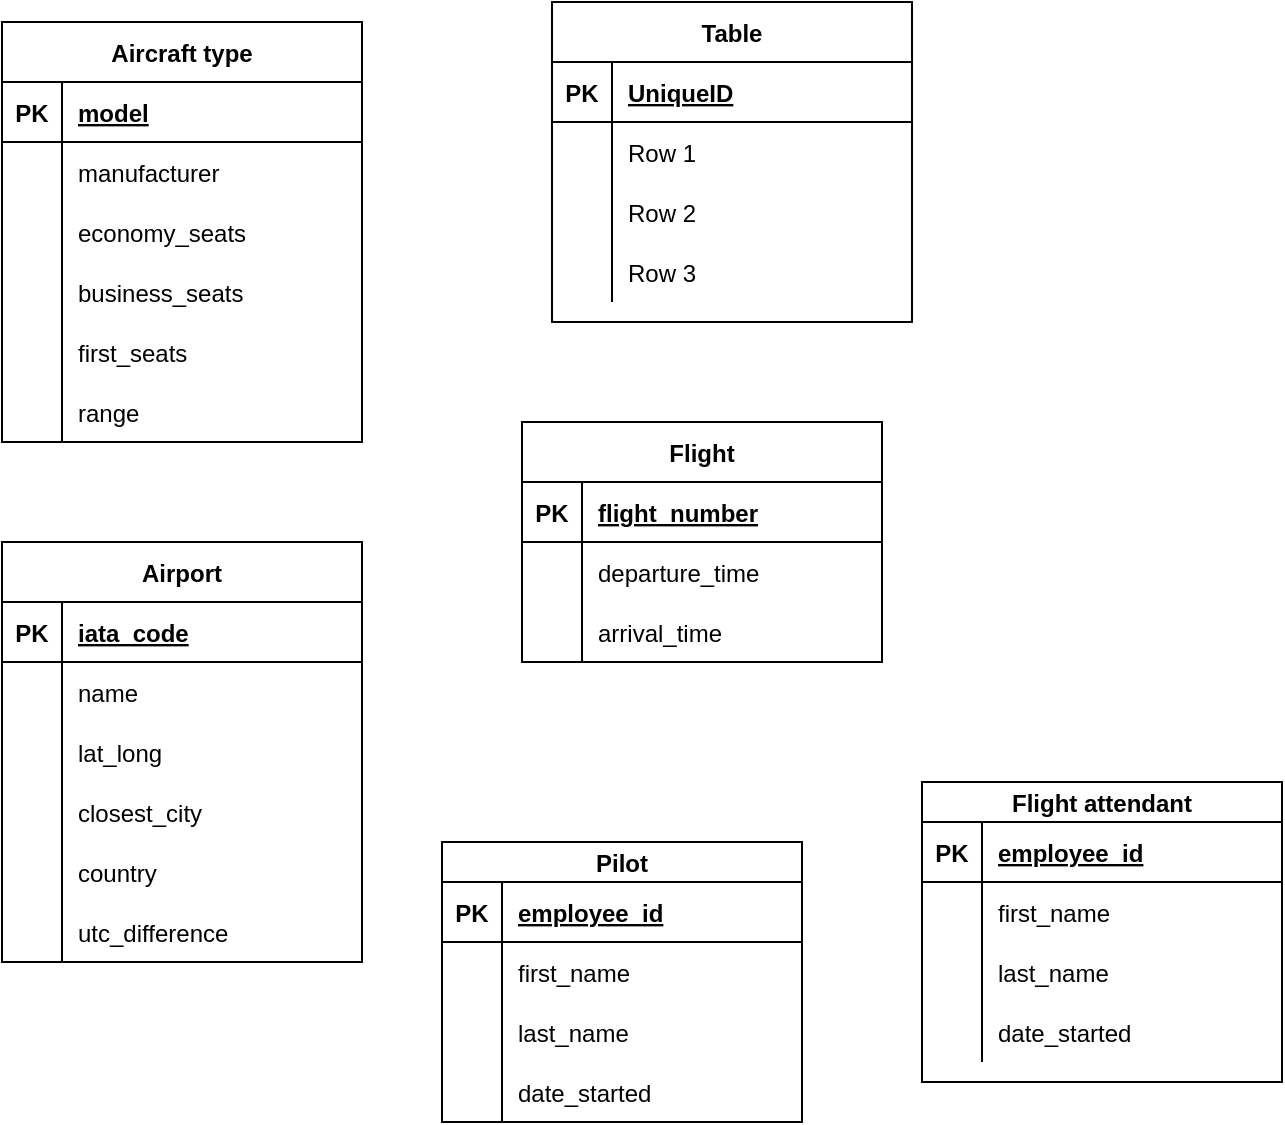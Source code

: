 <mxfile version="13.8.0" type="github">
  <diagram id="R2lEEEUBdFMjLlhIrx00" name="Page-1">
    <mxGraphModel dx="1809" dy="1900" grid="1" gridSize="10" guides="1" tooltips="1" connect="1" arrows="1" fold="1" page="1" pageScale="1" pageWidth="850" pageHeight="1100" math="0" shadow="0" extFonts="Permanent Marker^https://fonts.googleapis.com/css?family=Permanent+Marker">
      <root>
        <mxCell id="0" />
        <mxCell id="1" parent="0" />
        <mxCell id="omaE2LV8dUg3B53Vwz0E-17" value="Airport" style="shape=table;startSize=30;container=1;collapsible=1;childLayout=tableLayout;fixedRows=1;rowLines=0;fontStyle=1;align=center;resizeLast=1;" vertex="1" parent="1">
          <mxGeometry x="60" y="520" width="180" height="210" as="geometry">
            <mxRectangle x="60" y="310" width="70" height="30" as="alternateBounds" />
          </mxGeometry>
        </mxCell>
        <mxCell id="omaE2LV8dUg3B53Vwz0E-18" value="" style="shape=partialRectangle;collapsible=0;dropTarget=0;pointerEvents=0;fillColor=none;top=0;left=0;bottom=1;right=0;points=[[0,0.5],[1,0.5]];portConstraint=eastwest;" vertex="1" parent="omaE2LV8dUg3B53Vwz0E-17">
          <mxGeometry y="30" width="180" height="30" as="geometry" />
        </mxCell>
        <mxCell id="omaE2LV8dUg3B53Vwz0E-19" value="PK" style="shape=partialRectangle;connectable=0;fillColor=none;top=0;left=0;bottom=0;right=0;fontStyle=1;overflow=hidden;" vertex="1" parent="omaE2LV8dUg3B53Vwz0E-18">
          <mxGeometry width="30" height="30" as="geometry" />
        </mxCell>
        <mxCell id="omaE2LV8dUg3B53Vwz0E-20" value="iata_code" style="shape=partialRectangle;connectable=0;fillColor=none;top=0;left=0;bottom=0;right=0;align=left;spacingLeft=6;fontStyle=5;overflow=hidden;" vertex="1" parent="omaE2LV8dUg3B53Vwz0E-18">
          <mxGeometry x="30" width="150" height="30" as="geometry" />
        </mxCell>
        <mxCell id="omaE2LV8dUg3B53Vwz0E-21" value="" style="shape=partialRectangle;collapsible=0;dropTarget=0;pointerEvents=0;fillColor=none;top=0;left=0;bottom=0;right=0;points=[[0,0.5],[1,0.5]];portConstraint=eastwest;" vertex="1" parent="omaE2LV8dUg3B53Vwz0E-17">
          <mxGeometry y="60" width="180" height="30" as="geometry" />
        </mxCell>
        <mxCell id="omaE2LV8dUg3B53Vwz0E-22" value="" style="shape=partialRectangle;connectable=0;fillColor=none;top=0;left=0;bottom=0;right=0;editable=1;overflow=hidden;" vertex="1" parent="omaE2LV8dUg3B53Vwz0E-21">
          <mxGeometry width="30" height="30" as="geometry" />
        </mxCell>
        <mxCell id="omaE2LV8dUg3B53Vwz0E-23" value="name" style="shape=partialRectangle;connectable=0;fillColor=none;top=0;left=0;bottom=0;right=0;align=left;spacingLeft=6;overflow=hidden;" vertex="1" parent="omaE2LV8dUg3B53Vwz0E-21">
          <mxGeometry x="30" width="150" height="30" as="geometry" />
        </mxCell>
        <mxCell id="omaE2LV8dUg3B53Vwz0E-27" value="" style="shape=partialRectangle;collapsible=0;dropTarget=0;pointerEvents=0;fillColor=none;top=0;left=0;bottom=0;right=0;points=[[0,0.5],[1,0.5]];portConstraint=eastwest;" vertex="1" parent="omaE2LV8dUg3B53Vwz0E-17">
          <mxGeometry y="90" width="180" height="30" as="geometry" />
        </mxCell>
        <mxCell id="omaE2LV8dUg3B53Vwz0E-28" value="" style="shape=partialRectangle;connectable=0;fillColor=none;top=0;left=0;bottom=0;right=0;editable=1;overflow=hidden;" vertex="1" parent="omaE2LV8dUg3B53Vwz0E-27">
          <mxGeometry width="30" height="30" as="geometry" />
        </mxCell>
        <mxCell id="omaE2LV8dUg3B53Vwz0E-29" value="lat_long" style="shape=partialRectangle;connectable=0;fillColor=none;top=0;left=0;bottom=0;right=0;align=left;spacingLeft=6;overflow=hidden;" vertex="1" parent="omaE2LV8dUg3B53Vwz0E-27">
          <mxGeometry x="30" width="150" height="30" as="geometry" />
        </mxCell>
        <mxCell id="omaE2LV8dUg3B53Vwz0E-24" value="" style="shape=partialRectangle;collapsible=0;dropTarget=0;pointerEvents=0;fillColor=none;top=0;left=0;bottom=0;right=0;points=[[0,0.5],[1,0.5]];portConstraint=eastwest;" vertex="1" parent="omaE2LV8dUg3B53Vwz0E-17">
          <mxGeometry y="120" width="180" height="30" as="geometry" />
        </mxCell>
        <mxCell id="omaE2LV8dUg3B53Vwz0E-25" value="" style="shape=partialRectangle;connectable=0;fillColor=none;top=0;left=0;bottom=0;right=0;editable=1;overflow=hidden;" vertex="1" parent="omaE2LV8dUg3B53Vwz0E-24">
          <mxGeometry width="30" height="30" as="geometry" />
        </mxCell>
        <mxCell id="omaE2LV8dUg3B53Vwz0E-26" value="closest_city" style="shape=partialRectangle;connectable=0;fillColor=none;top=0;left=0;bottom=0;right=0;align=left;spacingLeft=6;overflow=hidden;" vertex="1" parent="omaE2LV8dUg3B53Vwz0E-24">
          <mxGeometry x="30" width="150" height="30" as="geometry" />
        </mxCell>
        <mxCell id="omaE2LV8dUg3B53Vwz0E-45" style="shape=partialRectangle;collapsible=0;dropTarget=0;pointerEvents=0;fillColor=none;top=0;left=0;bottom=0;right=0;points=[[0,0.5],[1,0.5]];portConstraint=eastwest;" vertex="1" parent="omaE2LV8dUg3B53Vwz0E-17">
          <mxGeometry y="150" width="180" height="30" as="geometry" />
        </mxCell>
        <mxCell id="omaE2LV8dUg3B53Vwz0E-46" style="shape=partialRectangle;connectable=0;fillColor=none;top=0;left=0;bottom=0;right=0;editable=1;overflow=hidden;" vertex="1" parent="omaE2LV8dUg3B53Vwz0E-45">
          <mxGeometry width="30" height="30" as="geometry" />
        </mxCell>
        <mxCell id="omaE2LV8dUg3B53Vwz0E-47" value="country" style="shape=partialRectangle;connectable=0;fillColor=none;top=0;left=0;bottom=0;right=0;align=left;spacingLeft=6;overflow=hidden;" vertex="1" parent="omaE2LV8dUg3B53Vwz0E-45">
          <mxGeometry x="30" width="150" height="30" as="geometry" />
        </mxCell>
        <mxCell id="omaE2LV8dUg3B53Vwz0E-48" style="shape=partialRectangle;collapsible=0;dropTarget=0;pointerEvents=0;fillColor=none;top=0;left=0;bottom=0;right=0;points=[[0,0.5],[1,0.5]];portConstraint=eastwest;" vertex="1" parent="omaE2LV8dUg3B53Vwz0E-17">
          <mxGeometry y="180" width="180" height="30" as="geometry" />
        </mxCell>
        <mxCell id="omaE2LV8dUg3B53Vwz0E-49" style="shape=partialRectangle;connectable=0;fillColor=none;top=0;left=0;bottom=0;right=0;editable=1;overflow=hidden;" vertex="1" parent="omaE2LV8dUg3B53Vwz0E-48">
          <mxGeometry width="30" height="30" as="geometry" />
        </mxCell>
        <mxCell id="omaE2LV8dUg3B53Vwz0E-50" value="utc_difference" style="shape=partialRectangle;connectable=0;fillColor=none;top=0;left=0;bottom=0;right=0;align=left;spacingLeft=6;overflow=hidden;" vertex="1" parent="omaE2LV8dUg3B53Vwz0E-48">
          <mxGeometry x="30" width="150" height="30" as="geometry" />
        </mxCell>
        <mxCell id="omaE2LV8dUg3B53Vwz0E-51" value="Aircraft type" style="shape=table;startSize=30;container=1;collapsible=1;childLayout=tableLayout;fixedRows=1;rowLines=0;fontStyle=1;align=center;resizeLast=1;" vertex="1" parent="1">
          <mxGeometry x="60" y="260" width="180" height="210" as="geometry" />
        </mxCell>
        <mxCell id="omaE2LV8dUg3B53Vwz0E-52" value="" style="shape=partialRectangle;collapsible=0;dropTarget=0;pointerEvents=0;fillColor=none;top=0;left=0;bottom=1;right=0;points=[[0,0.5],[1,0.5]];portConstraint=eastwest;" vertex="1" parent="omaE2LV8dUg3B53Vwz0E-51">
          <mxGeometry y="30" width="180" height="30" as="geometry" />
        </mxCell>
        <mxCell id="omaE2LV8dUg3B53Vwz0E-53" value="PK" style="shape=partialRectangle;connectable=0;fillColor=none;top=0;left=0;bottom=0;right=0;fontStyle=1;overflow=hidden;" vertex="1" parent="omaE2LV8dUg3B53Vwz0E-52">
          <mxGeometry width="30" height="30" as="geometry" />
        </mxCell>
        <mxCell id="omaE2LV8dUg3B53Vwz0E-54" value="model" style="shape=partialRectangle;connectable=0;fillColor=none;top=0;left=0;bottom=0;right=0;align=left;spacingLeft=6;fontStyle=5;overflow=hidden;" vertex="1" parent="omaE2LV8dUg3B53Vwz0E-52">
          <mxGeometry x="30" width="150" height="30" as="geometry" />
        </mxCell>
        <mxCell id="omaE2LV8dUg3B53Vwz0E-55" value="" style="shape=partialRectangle;collapsible=0;dropTarget=0;pointerEvents=0;fillColor=none;top=0;left=0;bottom=0;right=0;points=[[0,0.5],[1,0.5]];portConstraint=eastwest;" vertex="1" parent="omaE2LV8dUg3B53Vwz0E-51">
          <mxGeometry y="60" width="180" height="30" as="geometry" />
        </mxCell>
        <mxCell id="omaE2LV8dUg3B53Vwz0E-56" value="" style="shape=partialRectangle;connectable=0;fillColor=none;top=0;left=0;bottom=0;right=0;editable=1;overflow=hidden;" vertex="1" parent="omaE2LV8dUg3B53Vwz0E-55">
          <mxGeometry width="30" height="30" as="geometry" />
        </mxCell>
        <mxCell id="omaE2LV8dUg3B53Vwz0E-57" value="manufacturer" style="shape=partialRectangle;connectable=0;fillColor=none;top=0;left=0;bottom=0;right=0;align=left;spacingLeft=6;overflow=hidden;" vertex="1" parent="omaE2LV8dUg3B53Vwz0E-55">
          <mxGeometry x="30" width="150" height="30" as="geometry" />
        </mxCell>
        <mxCell id="omaE2LV8dUg3B53Vwz0E-58" value="" style="shape=partialRectangle;collapsible=0;dropTarget=0;pointerEvents=0;fillColor=none;top=0;left=0;bottom=0;right=0;points=[[0,0.5],[1,0.5]];portConstraint=eastwest;" vertex="1" parent="omaE2LV8dUg3B53Vwz0E-51">
          <mxGeometry y="90" width="180" height="30" as="geometry" />
        </mxCell>
        <mxCell id="omaE2LV8dUg3B53Vwz0E-59" value="" style="shape=partialRectangle;connectable=0;fillColor=none;top=0;left=0;bottom=0;right=0;editable=1;overflow=hidden;" vertex="1" parent="omaE2LV8dUg3B53Vwz0E-58">
          <mxGeometry width="30" height="30" as="geometry" />
        </mxCell>
        <mxCell id="omaE2LV8dUg3B53Vwz0E-60" value="economy_seats" style="shape=partialRectangle;connectable=0;fillColor=none;top=0;left=0;bottom=0;right=0;align=left;spacingLeft=6;overflow=hidden;" vertex="1" parent="omaE2LV8dUg3B53Vwz0E-58">
          <mxGeometry x="30" width="150" height="30" as="geometry" />
        </mxCell>
        <mxCell id="omaE2LV8dUg3B53Vwz0E-61" value="" style="shape=partialRectangle;collapsible=0;dropTarget=0;pointerEvents=0;fillColor=none;top=0;left=0;bottom=0;right=0;points=[[0,0.5],[1,0.5]];portConstraint=eastwest;" vertex="1" parent="omaE2LV8dUg3B53Vwz0E-51">
          <mxGeometry y="120" width="180" height="30" as="geometry" />
        </mxCell>
        <mxCell id="omaE2LV8dUg3B53Vwz0E-62" value="" style="shape=partialRectangle;connectable=0;fillColor=none;top=0;left=0;bottom=0;right=0;editable=1;overflow=hidden;" vertex="1" parent="omaE2LV8dUg3B53Vwz0E-61">
          <mxGeometry width="30" height="30" as="geometry" />
        </mxCell>
        <mxCell id="omaE2LV8dUg3B53Vwz0E-63" value="business_seats" style="shape=partialRectangle;connectable=0;fillColor=none;top=0;left=0;bottom=0;right=0;align=left;spacingLeft=6;overflow=hidden;" vertex="1" parent="omaE2LV8dUg3B53Vwz0E-61">
          <mxGeometry x="30" width="150" height="30" as="geometry" />
        </mxCell>
        <mxCell id="omaE2LV8dUg3B53Vwz0E-64" style="shape=partialRectangle;collapsible=0;dropTarget=0;pointerEvents=0;fillColor=none;top=0;left=0;bottom=0;right=0;points=[[0,0.5],[1,0.5]];portConstraint=eastwest;" vertex="1" parent="omaE2LV8dUg3B53Vwz0E-51">
          <mxGeometry y="150" width="180" height="30" as="geometry" />
        </mxCell>
        <mxCell id="omaE2LV8dUg3B53Vwz0E-65" style="shape=partialRectangle;connectable=0;fillColor=none;top=0;left=0;bottom=0;right=0;editable=1;overflow=hidden;" vertex="1" parent="omaE2LV8dUg3B53Vwz0E-64">
          <mxGeometry width="30" height="30" as="geometry" />
        </mxCell>
        <mxCell id="omaE2LV8dUg3B53Vwz0E-66" value="first_seats" style="shape=partialRectangle;connectable=0;fillColor=none;top=0;left=0;bottom=0;right=0;align=left;spacingLeft=6;overflow=hidden;" vertex="1" parent="omaE2LV8dUg3B53Vwz0E-64">
          <mxGeometry x="30" width="150" height="30" as="geometry" />
        </mxCell>
        <mxCell id="omaE2LV8dUg3B53Vwz0E-67" style="shape=partialRectangle;collapsible=0;dropTarget=0;pointerEvents=0;fillColor=none;top=0;left=0;bottom=0;right=0;points=[[0,0.5],[1,0.5]];portConstraint=eastwest;" vertex="1" parent="omaE2LV8dUg3B53Vwz0E-51">
          <mxGeometry y="180" width="180" height="30" as="geometry" />
        </mxCell>
        <mxCell id="omaE2LV8dUg3B53Vwz0E-68" style="shape=partialRectangle;connectable=0;fillColor=none;top=0;left=0;bottom=0;right=0;editable=1;overflow=hidden;" vertex="1" parent="omaE2LV8dUg3B53Vwz0E-67">
          <mxGeometry width="30" height="30" as="geometry" />
        </mxCell>
        <mxCell id="omaE2LV8dUg3B53Vwz0E-69" value="range" style="shape=partialRectangle;connectable=0;fillColor=none;top=0;left=0;bottom=0;right=0;align=left;spacingLeft=6;overflow=hidden;" vertex="1" parent="omaE2LV8dUg3B53Vwz0E-67">
          <mxGeometry x="30" width="150" height="30" as="geometry" />
        </mxCell>
        <mxCell id="omaE2LV8dUg3B53Vwz0E-70" value="Table" style="shape=table;startSize=30;container=1;collapsible=1;childLayout=tableLayout;fixedRows=1;rowLines=0;fontStyle=1;align=center;resizeLast=1;" vertex="1" parent="1">
          <mxGeometry x="335" y="250" width="180" height="160" as="geometry" />
        </mxCell>
        <mxCell id="omaE2LV8dUg3B53Vwz0E-71" value="" style="shape=partialRectangle;collapsible=0;dropTarget=0;pointerEvents=0;fillColor=none;top=0;left=0;bottom=1;right=0;points=[[0,0.5],[1,0.5]];portConstraint=eastwest;" vertex="1" parent="omaE2LV8dUg3B53Vwz0E-70">
          <mxGeometry y="30" width="180" height="30" as="geometry" />
        </mxCell>
        <mxCell id="omaE2LV8dUg3B53Vwz0E-72" value="PK" style="shape=partialRectangle;connectable=0;fillColor=none;top=0;left=0;bottom=0;right=0;fontStyle=1;overflow=hidden;" vertex="1" parent="omaE2LV8dUg3B53Vwz0E-71">
          <mxGeometry width="30" height="30" as="geometry" />
        </mxCell>
        <mxCell id="omaE2LV8dUg3B53Vwz0E-73" value="UniqueID" style="shape=partialRectangle;connectable=0;fillColor=none;top=0;left=0;bottom=0;right=0;align=left;spacingLeft=6;fontStyle=5;overflow=hidden;" vertex="1" parent="omaE2LV8dUg3B53Vwz0E-71">
          <mxGeometry x="30" width="150" height="30" as="geometry" />
        </mxCell>
        <mxCell id="omaE2LV8dUg3B53Vwz0E-74" value="" style="shape=partialRectangle;collapsible=0;dropTarget=0;pointerEvents=0;fillColor=none;top=0;left=0;bottom=0;right=0;points=[[0,0.5],[1,0.5]];portConstraint=eastwest;" vertex="1" parent="omaE2LV8dUg3B53Vwz0E-70">
          <mxGeometry y="60" width="180" height="30" as="geometry" />
        </mxCell>
        <mxCell id="omaE2LV8dUg3B53Vwz0E-75" value="" style="shape=partialRectangle;connectable=0;fillColor=none;top=0;left=0;bottom=0;right=0;editable=1;overflow=hidden;" vertex="1" parent="omaE2LV8dUg3B53Vwz0E-74">
          <mxGeometry width="30" height="30" as="geometry" />
        </mxCell>
        <mxCell id="omaE2LV8dUg3B53Vwz0E-76" value="Row 1" style="shape=partialRectangle;connectable=0;fillColor=none;top=0;left=0;bottom=0;right=0;align=left;spacingLeft=6;overflow=hidden;" vertex="1" parent="omaE2LV8dUg3B53Vwz0E-74">
          <mxGeometry x="30" width="150" height="30" as="geometry" />
        </mxCell>
        <mxCell id="omaE2LV8dUg3B53Vwz0E-77" value="" style="shape=partialRectangle;collapsible=0;dropTarget=0;pointerEvents=0;fillColor=none;top=0;left=0;bottom=0;right=0;points=[[0,0.5],[1,0.5]];portConstraint=eastwest;" vertex="1" parent="omaE2LV8dUg3B53Vwz0E-70">
          <mxGeometry y="90" width="180" height="30" as="geometry" />
        </mxCell>
        <mxCell id="omaE2LV8dUg3B53Vwz0E-78" value="" style="shape=partialRectangle;connectable=0;fillColor=none;top=0;left=0;bottom=0;right=0;editable=1;overflow=hidden;" vertex="1" parent="omaE2LV8dUg3B53Vwz0E-77">
          <mxGeometry width="30" height="30" as="geometry" />
        </mxCell>
        <mxCell id="omaE2LV8dUg3B53Vwz0E-79" value="Row 2" style="shape=partialRectangle;connectable=0;fillColor=none;top=0;left=0;bottom=0;right=0;align=left;spacingLeft=6;overflow=hidden;" vertex="1" parent="omaE2LV8dUg3B53Vwz0E-77">
          <mxGeometry x="30" width="150" height="30" as="geometry" />
        </mxCell>
        <mxCell id="omaE2LV8dUg3B53Vwz0E-80" value="" style="shape=partialRectangle;collapsible=0;dropTarget=0;pointerEvents=0;fillColor=none;top=0;left=0;bottom=0;right=0;points=[[0,0.5],[1,0.5]];portConstraint=eastwest;" vertex="1" parent="omaE2LV8dUg3B53Vwz0E-70">
          <mxGeometry y="120" width="180" height="30" as="geometry" />
        </mxCell>
        <mxCell id="omaE2LV8dUg3B53Vwz0E-81" value="" style="shape=partialRectangle;connectable=0;fillColor=none;top=0;left=0;bottom=0;right=0;editable=1;overflow=hidden;" vertex="1" parent="omaE2LV8dUg3B53Vwz0E-80">
          <mxGeometry width="30" height="30" as="geometry" />
        </mxCell>
        <mxCell id="omaE2LV8dUg3B53Vwz0E-82" value="Row 3" style="shape=partialRectangle;connectable=0;fillColor=none;top=0;left=0;bottom=0;right=0;align=left;spacingLeft=6;overflow=hidden;" vertex="1" parent="omaE2LV8dUg3B53Vwz0E-80">
          <mxGeometry x="30" width="150" height="30" as="geometry" />
        </mxCell>
        <mxCell id="omaE2LV8dUg3B53Vwz0E-4" value="Flight" style="shape=table;startSize=30;container=1;collapsible=1;childLayout=tableLayout;fixedRows=1;rowLines=0;fontStyle=1;align=center;resizeLast=1;" vertex="1" parent="1">
          <mxGeometry x="320" y="460" width="180" height="120" as="geometry" />
        </mxCell>
        <mxCell id="omaE2LV8dUg3B53Vwz0E-5" value="" style="shape=partialRectangle;collapsible=0;dropTarget=0;pointerEvents=0;fillColor=none;top=0;left=0;bottom=1;right=0;points=[[0,0.5],[1,0.5]];portConstraint=eastwest;" vertex="1" parent="omaE2LV8dUg3B53Vwz0E-4">
          <mxGeometry y="30" width="180" height="30" as="geometry" />
        </mxCell>
        <mxCell id="omaE2LV8dUg3B53Vwz0E-6" value="PK" style="shape=partialRectangle;connectable=0;fillColor=none;top=0;left=0;bottom=0;right=0;fontStyle=1;overflow=hidden;" vertex="1" parent="omaE2LV8dUg3B53Vwz0E-5">
          <mxGeometry width="30" height="30" as="geometry" />
        </mxCell>
        <mxCell id="omaE2LV8dUg3B53Vwz0E-7" value="flight_number" style="shape=partialRectangle;connectable=0;fillColor=none;top=0;left=0;bottom=0;right=0;align=left;spacingLeft=6;fontStyle=5;overflow=hidden;" vertex="1" parent="omaE2LV8dUg3B53Vwz0E-5">
          <mxGeometry x="30" width="150" height="30" as="geometry" />
        </mxCell>
        <mxCell id="omaE2LV8dUg3B53Vwz0E-8" value="" style="shape=partialRectangle;collapsible=0;dropTarget=0;pointerEvents=0;fillColor=none;top=0;left=0;bottom=0;right=0;points=[[0,0.5],[1,0.5]];portConstraint=eastwest;" vertex="1" parent="omaE2LV8dUg3B53Vwz0E-4">
          <mxGeometry y="60" width="180" height="30" as="geometry" />
        </mxCell>
        <mxCell id="omaE2LV8dUg3B53Vwz0E-9" value="" style="shape=partialRectangle;connectable=0;fillColor=none;top=0;left=0;bottom=0;right=0;editable=1;overflow=hidden;" vertex="1" parent="omaE2LV8dUg3B53Vwz0E-8">
          <mxGeometry width="30" height="30" as="geometry" />
        </mxCell>
        <mxCell id="omaE2LV8dUg3B53Vwz0E-10" value="departure_time" style="shape=partialRectangle;connectable=0;fillColor=none;top=0;left=0;bottom=0;right=0;align=left;spacingLeft=6;overflow=hidden;" vertex="1" parent="omaE2LV8dUg3B53Vwz0E-8">
          <mxGeometry x="30" width="150" height="30" as="geometry" />
        </mxCell>
        <mxCell id="omaE2LV8dUg3B53Vwz0E-11" value="" style="shape=partialRectangle;collapsible=0;dropTarget=0;pointerEvents=0;fillColor=none;top=0;left=0;bottom=0;right=0;points=[[0,0.5],[1,0.5]];portConstraint=eastwest;" vertex="1" parent="omaE2LV8dUg3B53Vwz0E-4">
          <mxGeometry y="90" width="180" height="30" as="geometry" />
        </mxCell>
        <mxCell id="omaE2LV8dUg3B53Vwz0E-12" value="" style="shape=partialRectangle;connectable=0;fillColor=none;top=0;left=0;bottom=0;right=0;editable=1;overflow=hidden;" vertex="1" parent="omaE2LV8dUg3B53Vwz0E-11">
          <mxGeometry width="30" height="30" as="geometry" />
        </mxCell>
        <mxCell id="omaE2LV8dUg3B53Vwz0E-13" value="arrival_time" style="shape=partialRectangle;connectable=0;fillColor=none;top=0;left=0;bottom=0;right=0;align=left;spacingLeft=6;overflow=hidden;" vertex="1" parent="omaE2LV8dUg3B53Vwz0E-11">
          <mxGeometry x="30" width="150" height="30" as="geometry" />
        </mxCell>
        <mxCell id="omaE2LV8dUg3B53Vwz0E-96" value="Flight attendant" style="shape=table;startSize=20;container=1;collapsible=1;childLayout=tableLayout;fixedRows=1;rowLines=0;fontStyle=1;align=center;resizeLast=1;" vertex="1" parent="1">
          <mxGeometry x="520" y="640" width="180" height="150" as="geometry" />
        </mxCell>
        <mxCell id="omaE2LV8dUg3B53Vwz0E-97" value="" style="shape=partialRectangle;collapsible=0;dropTarget=0;pointerEvents=0;fillColor=none;top=0;left=0;bottom=1;right=0;points=[[0,0.5],[1,0.5]];portConstraint=eastwest;" vertex="1" parent="omaE2LV8dUg3B53Vwz0E-96">
          <mxGeometry y="20" width="180" height="30" as="geometry" />
        </mxCell>
        <mxCell id="omaE2LV8dUg3B53Vwz0E-98" value="PK" style="shape=partialRectangle;connectable=0;fillColor=none;top=0;left=0;bottom=0;right=0;fontStyle=1;overflow=hidden;" vertex="1" parent="omaE2LV8dUg3B53Vwz0E-97">
          <mxGeometry width="30" height="30" as="geometry" />
        </mxCell>
        <mxCell id="omaE2LV8dUg3B53Vwz0E-99" value="employee_id" style="shape=partialRectangle;connectable=0;fillColor=none;top=0;left=0;bottom=0;right=0;align=left;spacingLeft=6;fontStyle=5;overflow=hidden;" vertex="1" parent="omaE2LV8dUg3B53Vwz0E-97">
          <mxGeometry x="30" width="150" height="30" as="geometry" />
        </mxCell>
        <mxCell id="omaE2LV8dUg3B53Vwz0E-100" value="" style="shape=partialRectangle;collapsible=0;dropTarget=0;pointerEvents=0;fillColor=none;top=0;left=0;bottom=0;right=0;points=[[0,0.5],[1,0.5]];portConstraint=eastwest;" vertex="1" parent="omaE2LV8dUg3B53Vwz0E-96">
          <mxGeometry y="50" width="180" height="30" as="geometry" />
        </mxCell>
        <mxCell id="omaE2LV8dUg3B53Vwz0E-101" value="" style="shape=partialRectangle;connectable=0;fillColor=none;top=0;left=0;bottom=0;right=0;editable=1;overflow=hidden;" vertex="1" parent="omaE2LV8dUg3B53Vwz0E-100">
          <mxGeometry width="30" height="30" as="geometry" />
        </mxCell>
        <mxCell id="omaE2LV8dUg3B53Vwz0E-102" value="first_name" style="shape=partialRectangle;connectable=0;fillColor=none;top=0;left=0;bottom=0;right=0;align=left;spacingLeft=6;overflow=hidden;" vertex="1" parent="omaE2LV8dUg3B53Vwz0E-100">
          <mxGeometry x="30" width="150" height="30" as="geometry" />
        </mxCell>
        <mxCell id="omaE2LV8dUg3B53Vwz0E-103" value="" style="shape=partialRectangle;collapsible=0;dropTarget=0;pointerEvents=0;fillColor=none;top=0;left=0;bottom=0;right=0;points=[[0,0.5],[1,0.5]];portConstraint=eastwest;" vertex="1" parent="omaE2LV8dUg3B53Vwz0E-96">
          <mxGeometry y="80" width="180" height="30" as="geometry" />
        </mxCell>
        <mxCell id="omaE2LV8dUg3B53Vwz0E-104" value="" style="shape=partialRectangle;connectable=0;fillColor=none;top=0;left=0;bottom=0;right=0;editable=1;overflow=hidden;" vertex="1" parent="omaE2LV8dUg3B53Vwz0E-103">
          <mxGeometry width="30" height="30" as="geometry" />
        </mxCell>
        <mxCell id="omaE2LV8dUg3B53Vwz0E-105" value="last_name" style="shape=partialRectangle;connectable=0;fillColor=none;top=0;left=0;bottom=0;right=0;align=left;spacingLeft=6;overflow=hidden;" vertex="1" parent="omaE2LV8dUg3B53Vwz0E-103">
          <mxGeometry x="30" width="150" height="30" as="geometry" />
        </mxCell>
        <mxCell id="omaE2LV8dUg3B53Vwz0E-106" value="" style="shape=partialRectangle;collapsible=0;dropTarget=0;pointerEvents=0;fillColor=none;top=0;left=0;bottom=0;right=0;points=[[0,0.5],[1,0.5]];portConstraint=eastwest;" vertex="1" parent="omaE2LV8dUg3B53Vwz0E-96">
          <mxGeometry y="110" width="180" height="30" as="geometry" />
        </mxCell>
        <mxCell id="omaE2LV8dUg3B53Vwz0E-107" value="" style="shape=partialRectangle;connectable=0;fillColor=none;top=0;left=0;bottom=0;right=0;editable=1;overflow=hidden;" vertex="1" parent="omaE2LV8dUg3B53Vwz0E-106">
          <mxGeometry width="30" height="30" as="geometry" />
        </mxCell>
        <mxCell id="omaE2LV8dUg3B53Vwz0E-108" value="date_started" style="shape=partialRectangle;connectable=0;fillColor=none;top=0;left=0;bottom=0;right=0;align=left;spacingLeft=6;overflow=hidden;" vertex="1" parent="omaE2LV8dUg3B53Vwz0E-106">
          <mxGeometry x="30" width="150" height="30" as="geometry" />
        </mxCell>
        <mxCell id="omaE2LV8dUg3B53Vwz0E-83" value="Pilot" style="shape=table;startSize=20;container=1;collapsible=1;childLayout=tableLayout;fixedRows=1;rowLines=0;fontStyle=1;align=center;resizeLast=1;" vertex="1" parent="1">
          <mxGeometry x="280" y="670" width="180" height="140" as="geometry" />
        </mxCell>
        <mxCell id="omaE2LV8dUg3B53Vwz0E-84" value="" style="shape=partialRectangle;collapsible=0;dropTarget=0;pointerEvents=0;fillColor=none;top=0;left=0;bottom=1;right=0;points=[[0,0.5],[1,0.5]];portConstraint=eastwest;" vertex="1" parent="omaE2LV8dUg3B53Vwz0E-83">
          <mxGeometry y="20" width="180" height="30" as="geometry" />
        </mxCell>
        <mxCell id="omaE2LV8dUg3B53Vwz0E-85" value="PK" style="shape=partialRectangle;connectable=0;fillColor=none;top=0;left=0;bottom=0;right=0;fontStyle=1;overflow=hidden;" vertex="1" parent="omaE2LV8dUg3B53Vwz0E-84">
          <mxGeometry width="30" height="30" as="geometry" />
        </mxCell>
        <mxCell id="omaE2LV8dUg3B53Vwz0E-86" value="employee_id" style="shape=partialRectangle;connectable=0;fillColor=none;top=0;left=0;bottom=0;right=0;align=left;spacingLeft=6;fontStyle=5;overflow=hidden;" vertex="1" parent="omaE2LV8dUg3B53Vwz0E-84">
          <mxGeometry x="30" width="150" height="30" as="geometry" />
        </mxCell>
        <mxCell id="omaE2LV8dUg3B53Vwz0E-87" value="" style="shape=partialRectangle;collapsible=0;dropTarget=0;pointerEvents=0;fillColor=none;top=0;left=0;bottom=0;right=0;points=[[0,0.5],[1,0.5]];portConstraint=eastwest;" vertex="1" parent="omaE2LV8dUg3B53Vwz0E-83">
          <mxGeometry y="50" width="180" height="30" as="geometry" />
        </mxCell>
        <mxCell id="omaE2LV8dUg3B53Vwz0E-88" value="" style="shape=partialRectangle;connectable=0;fillColor=none;top=0;left=0;bottom=0;right=0;editable=1;overflow=hidden;" vertex="1" parent="omaE2LV8dUg3B53Vwz0E-87">
          <mxGeometry width="30" height="30" as="geometry" />
        </mxCell>
        <mxCell id="omaE2LV8dUg3B53Vwz0E-89" value="first_name" style="shape=partialRectangle;connectable=0;fillColor=none;top=0;left=0;bottom=0;right=0;align=left;spacingLeft=6;overflow=hidden;" vertex="1" parent="omaE2LV8dUg3B53Vwz0E-87">
          <mxGeometry x="30" width="150" height="30" as="geometry" />
        </mxCell>
        <mxCell id="omaE2LV8dUg3B53Vwz0E-90" value="" style="shape=partialRectangle;collapsible=0;dropTarget=0;pointerEvents=0;fillColor=none;top=0;left=0;bottom=0;right=0;points=[[0,0.5],[1,0.5]];portConstraint=eastwest;" vertex="1" parent="omaE2LV8dUg3B53Vwz0E-83">
          <mxGeometry y="80" width="180" height="30" as="geometry" />
        </mxCell>
        <mxCell id="omaE2LV8dUg3B53Vwz0E-91" value="" style="shape=partialRectangle;connectable=0;fillColor=none;top=0;left=0;bottom=0;right=0;editable=1;overflow=hidden;" vertex="1" parent="omaE2LV8dUg3B53Vwz0E-90">
          <mxGeometry width="30" height="30" as="geometry" />
        </mxCell>
        <mxCell id="omaE2LV8dUg3B53Vwz0E-92" value="last_name" style="shape=partialRectangle;connectable=0;fillColor=none;top=0;left=0;bottom=0;right=0;align=left;spacingLeft=6;overflow=hidden;" vertex="1" parent="omaE2LV8dUg3B53Vwz0E-90">
          <mxGeometry x="30" width="150" height="30" as="geometry" />
        </mxCell>
        <mxCell id="omaE2LV8dUg3B53Vwz0E-93" value="" style="shape=partialRectangle;collapsible=0;dropTarget=0;pointerEvents=0;fillColor=none;top=0;left=0;bottom=0;right=0;points=[[0,0.5],[1,0.5]];portConstraint=eastwest;" vertex="1" parent="omaE2LV8dUg3B53Vwz0E-83">
          <mxGeometry y="110" width="180" height="30" as="geometry" />
        </mxCell>
        <mxCell id="omaE2LV8dUg3B53Vwz0E-94" value="" style="shape=partialRectangle;connectable=0;fillColor=none;top=0;left=0;bottom=0;right=0;editable=1;overflow=hidden;" vertex="1" parent="omaE2LV8dUg3B53Vwz0E-93">
          <mxGeometry width="30" height="30" as="geometry" />
        </mxCell>
        <mxCell id="omaE2LV8dUg3B53Vwz0E-95" value="date_started" style="shape=partialRectangle;connectable=0;fillColor=none;top=0;left=0;bottom=0;right=0;align=left;spacingLeft=6;overflow=hidden;" vertex="1" parent="omaE2LV8dUg3B53Vwz0E-93">
          <mxGeometry x="30" width="150" height="30" as="geometry" />
        </mxCell>
      </root>
    </mxGraphModel>
  </diagram>
</mxfile>
